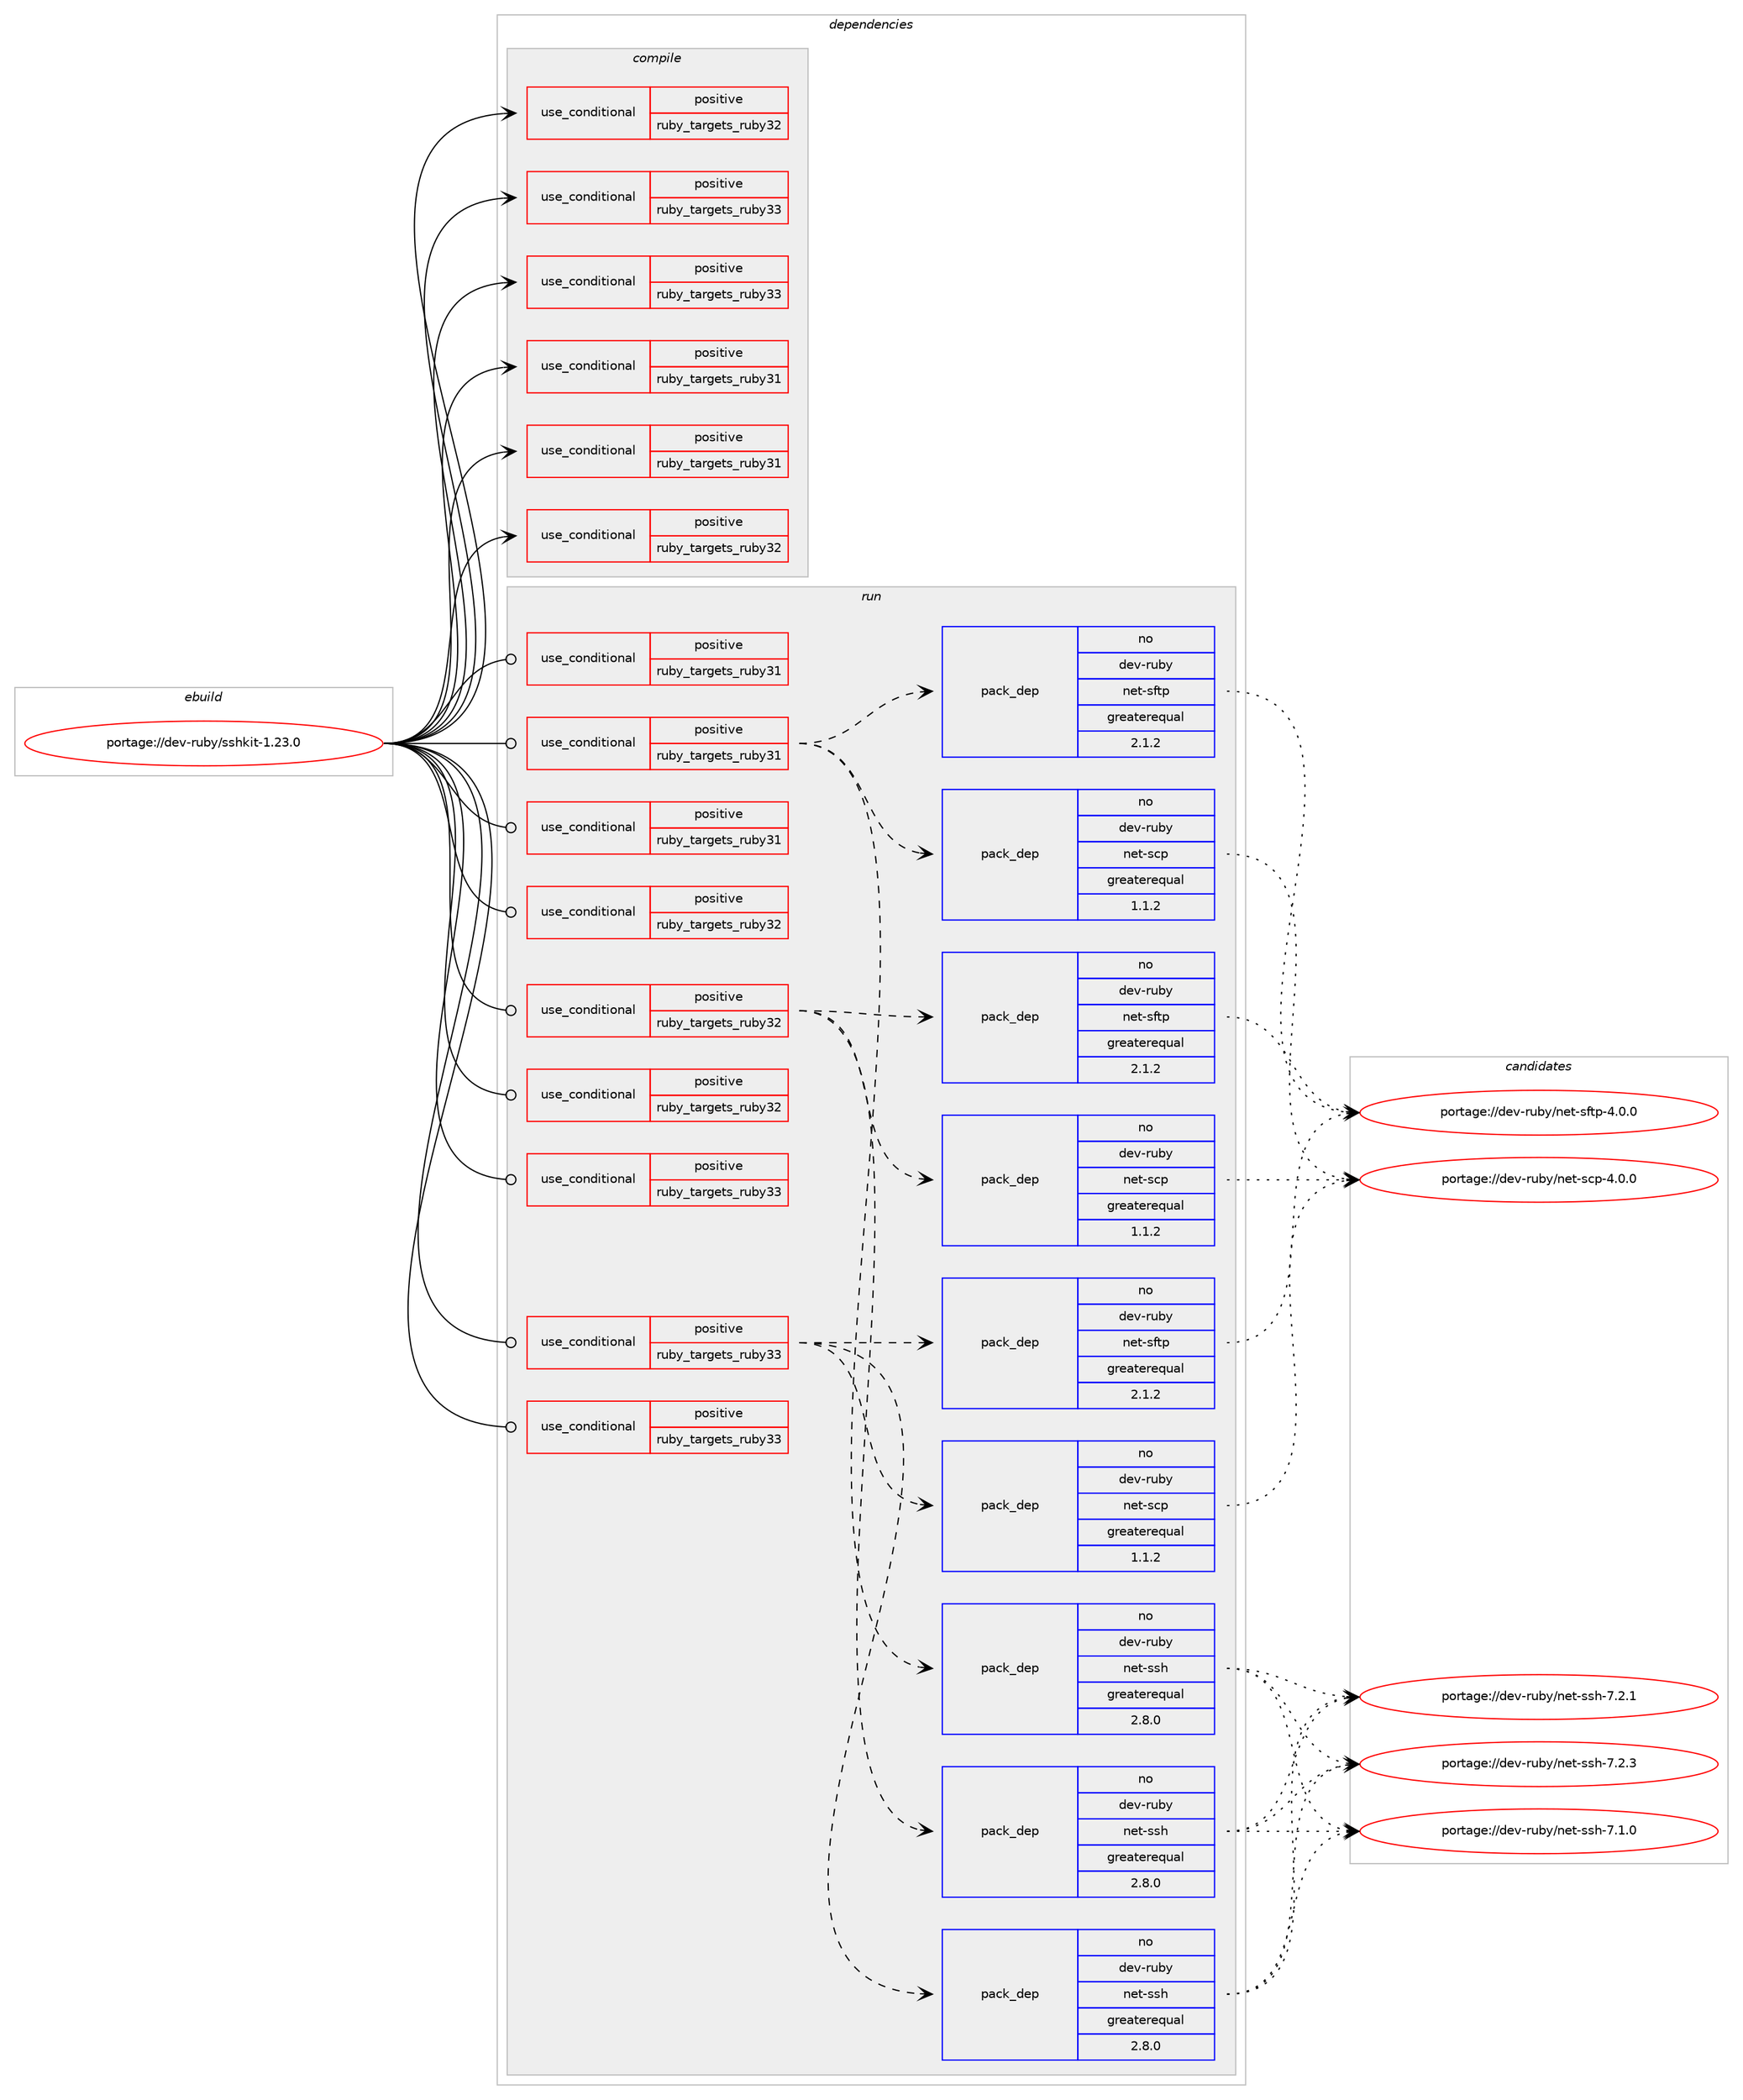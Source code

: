 digraph prolog {

# *************
# Graph options
# *************

newrank=true;
concentrate=true;
compound=true;
graph [rankdir=LR,fontname=Helvetica,fontsize=10,ranksep=1.5];#, ranksep=2.5, nodesep=0.2];
edge  [arrowhead=vee];
node  [fontname=Helvetica,fontsize=10];

# **********
# The ebuild
# **********

subgraph cluster_leftcol {
color=gray;
rank=same;
label=<<i>ebuild</i>>;
id [label="portage://dev-ruby/sshkit-1.23.0", color=red, width=4, href="../dev-ruby/sshkit-1.23.0.svg"];
}

# ****************
# The dependencies
# ****************

subgraph cluster_midcol {
color=gray;
label=<<i>dependencies</i>>;
subgraph cluster_compile {
fillcolor="#eeeeee";
style=filled;
label=<<i>compile</i>>;
subgraph cond55674 {
dependency104742 [label=<<TABLE BORDER="0" CELLBORDER="1" CELLSPACING="0" CELLPADDING="4"><TR><TD ROWSPAN="3" CELLPADDING="10">use_conditional</TD></TR><TR><TD>positive</TD></TR><TR><TD>ruby_targets_ruby31</TD></TR></TABLE>>, shape=none, color=red];
# *** BEGIN UNKNOWN DEPENDENCY TYPE (TODO) ***
# dependency104742 -> package_dependency(portage://dev-ruby/sshkit-1.23.0,install,no,dev-lang,ruby,none,[,,],[slot(3.1)],[])
# *** END UNKNOWN DEPENDENCY TYPE (TODO) ***

}
id:e -> dependency104742:w [weight=20,style="solid",arrowhead="vee"];
subgraph cond55675 {
dependency104743 [label=<<TABLE BORDER="0" CELLBORDER="1" CELLSPACING="0" CELLPADDING="4"><TR><TD ROWSPAN="3" CELLPADDING="10">use_conditional</TD></TR><TR><TD>positive</TD></TR><TR><TD>ruby_targets_ruby31</TD></TR></TABLE>>, shape=none, color=red];
# *** BEGIN UNKNOWN DEPENDENCY TYPE (TODO) ***
# dependency104743 -> package_dependency(portage://dev-ruby/sshkit-1.23.0,install,no,virtual,rubygems,none,[,,],[],[use(enable(ruby_targets_ruby31),negative)])
# *** END UNKNOWN DEPENDENCY TYPE (TODO) ***

}
id:e -> dependency104743:w [weight=20,style="solid",arrowhead="vee"];
subgraph cond55676 {
dependency104744 [label=<<TABLE BORDER="0" CELLBORDER="1" CELLSPACING="0" CELLPADDING="4"><TR><TD ROWSPAN="3" CELLPADDING="10">use_conditional</TD></TR><TR><TD>positive</TD></TR><TR><TD>ruby_targets_ruby32</TD></TR></TABLE>>, shape=none, color=red];
# *** BEGIN UNKNOWN DEPENDENCY TYPE (TODO) ***
# dependency104744 -> package_dependency(portage://dev-ruby/sshkit-1.23.0,install,no,dev-lang,ruby,none,[,,],[slot(3.2)],[])
# *** END UNKNOWN DEPENDENCY TYPE (TODO) ***

}
id:e -> dependency104744:w [weight=20,style="solid",arrowhead="vee"];
subgraph cond55677 {
dependency104745 [label=<<TABLE BORDER="0" CELLBORDER="1" CELLSPACING="0" CELLPADDING="4"><TR><TD ROWSPAN="3" CELLPADDING="10">use_conditional</TD></TR><TR><TD>positive</TD></TR><TR><TD>ruby_targets_ruby32</TD></TR></TABLE>>, shape=none, color=red];
# *** BEGIN UNKNOWN DEPENDENCY TYPE (TODO) ***
# dependency104745 -> package_dependency(portage://dev-ruby/sshkit-1.23.0,install,no,virtual,rubygems,none,[,,],[],[use(enable(ruby_targets_ruby32),negative)])
# *** END UNKNOWN DEPENDENCY TYPE (TODO) ***

}
id:e -> dependency104745:w [weight=20,style="solid",arrowhead="vee"];
subgraph cond55678 {
dependency104746 [label=<<TABLE BORDER="0" CELLBORDER="1" CELLSPACING="0" CELLPADDING="4"><TR><TD ROWSPAN="3" CELLPADDING="10">use_conditional</TD></TR><TR><TD>positive</TD></TR><TR><TD>ruby_targets_ruby33</TD></TR></TABLE>>, shape=none, color=red];
# *** BEGIN UNKNOWN DEPENDENCY TYPE (TODO) ***
# dependency104746 -> package_dependency(portage://dev-ruby/sshkit-1.23.0,install,no,dev-lang,ruby,none,[,,],[slot(3.3)],[])
# *** END UNKNOWN DEPENDENCY TYPE (TODO) ***

}
id:e -> dependency104746:w [weight=20,style="solid",arrowhead="vee"];
subgraph cond55679 {
dependency104747 [label=<<TABLE BORDER="0" CELLBORDER="1" CELLSPACING="0" CELLPADDING="4"><TR><TD ROWSPAN="3" CELLPADDING="10">use_conditional</TD></TR><TR><TD>positive</TD></TR><TR><TD>ruby_targets_ruby33</TD></TR></TABLE>>, shape=none, color=red];
# *** BEGIN UNKNOWN DEPENDENCY TYPE (TODO) ***
# dependency104747 -> package_dependency(portage://dev-ruby/sshkit-1.23.0,install,no,virtual,rubygems,none,[,,],[],[use(enable(ruby_targets_ruby33),negative)])
# *** END UNKNOWN DEPENDENCY TYPE (TODO) ***

}
id:e -> dependency104747:w [weight=20,style="solid",arrowhead="vee"];
}
subgraph cluster_compileandrun {
fillcolor="#eeeeee";
style=filled;
label=<<i>compile and run</i>>;
}
subgraph cluster_run {
fillcolor="#eeeeee";
style=filled;
label=<<i>run</i>>;
subgraph cond55680 {
dependency104748 [label=<<TABLE BORDER="0" CELLBORDER="1" CELLSPACING="0" CELLPADDING="4"><TR><TD ROWSPAN="3" CELLPADDING="10">use_conditional</TD></TR><TR><TD>positive</TD></TR><TR><TD>ruby_targets_ruby31</TD></TR></TABLE>>, shape=none, color=red];
# *** BEGIN UNKNOWN DEPENDENCY TYPE (TODO) ***
# dependency104748 -> package_dependency(portage://dev-ruby/sshkit-1.23.0,run,no,dev-lang,ruby,none,[,,],[slot(3.1)],[])
# *** END UNKNOWN DEPENDENCY TYPE (TODO) ***

}
id:e -> dependency104748:w [weight=20,style="solid",arrowhead="odot"];
subgraph cond55681 {
dependency104749 [label=<<TABLE BORDER="0" CELLBORDER="1" CELLSPACING="0" CELLPADDING="4"><TR><TD ROWSPAN="3" CELLPADDING="10">use_conditional</TD></TR><TR><TD>positive</TD></TR><TR><TD>ruby_targets_ruby31</TD></TR></TABLE>>, shape=none, color=red];
# *** BEGIN UNKNOWN DEPENDENCY TYPE (TODO) ***
# dependency104749 -> package_dependency(portage://dev-ruby/sshkit-1.23.0,run,no,dev-ruby,base64,none,[,,],[],[use(enable(ruby_targets_ruby31),negative)])
# *** END UNKNOWN DEPENDENCY TYPE (TODO) ***

subgraph pack47699 {
dependency104750 [label=<<TABLE BORDER="0" CELLBORDER="1" CELLSPACING="0" CELLPADDING="4" WIDTH="220"><TR><TD ROWSPAN="6" CELLPADDING="30">pack_dep</TD></TR><TR><TD WIDTH="110">no</TD></TR><TR><TD>dev-ruby</TD></TR><TR><TD>net-ssh</TD></TR><TR><TD>greaterequal</TD></TR><TR><TD>2.8.0</TD></TR></TABLE>>, shape=none, color=blue];
}
dependency104749:e -> dependency104750:w [weight=20,style="dashed",arrowhead="vee"];
subgraph pack47700 {
dependency104751 [label=<<TABLE BORDER="0" CELLBORDER="1" CELLSPACING="0" CELLPADDING="4" WIDTH="220"><TR><TD ROWSPAN="6" CELLPADDING="30">pack_dep</TD></TR><TR><TD WIDTH="110">no</TD></TR><TR><TD>dev-ruby</TD></TR><TR><TD>net-scp</TD></TR><TR><TD>greaterequal</TD></TR><TR><TD>1.1.2</TD></TR></TABLE>>, shape=none, color=blue];
}
dependency104749:e -> dependency104751:w [weight=20,style="dashed",arrowhead="vee"];
subgraph pack47701 {
dependency104752 [label=<<TABLE BORDER="0" CELLBORDER="1" CELLSPACING="0" CELLPADDING="4" WIDTH="220"><TR><TD ROWSPAN="6" CELLPADDING="30">pack_dep</TD></TR><TR><TD WIDTH="110">no</TD></TR><TR><TD>dev-ruby</TD></TR><TR><TD>net-sftp</TD></TR><TR><TD>greaterequal</TD></TR><TR><TD>2.1.2</TD></TR></TABLE>>, shape=none, color=blue];
}
dependency104749:e -> dependency104752:w [weight=20,style="dashed",arrowhead="vee"];
}
id:e -> dependency104749:w [weight=20,style="solid",arrowhead="odot"];
subgraph cond55682 {
dependency104753 [label=<<TABLE BORDER="0" CELLBORDER="1" CELLSPACING="0" CELLPADDING="4"><TR><TD ROWSPAN="3" CELLPADDING="10">use_conditional</TD></TR><TR><TD>positive</TD></TR><TR><TD>ruby_targets_ruby31</TD></TR></TABLE>>, shape=none, color=red];
# *** BEGIN UNKNOWN DEPENDENCY TYPE (TODO) ***
# dependency104753 -> package_dependency(portage://dev-ruby/sshkit-1.23.0,run,no,virtual,rubygems,none,[,,],[],[use(enable(ruby_targets_ruby31),negative)])
# *** END UNKNOWN DEPENDENCY TYPE (TODO) ***

}
id:e -> dependency104753:w [weight=20,style="solid",arrowhead="odot"];
subgraph cond55683 {
dependency104754 [label=<<TABLE BORDER="0" CELLBORDER="1" CELLSPACING="0" CELLPADDING="4"><TR><TD ROWSPAN="3" CELLPADDING="10">use_conditional</TD></TR><TR><TD>positive</TD></TR><TR><TD>ruby_targets_ruby32</TD></TR></TABLE>>, shape=none, color=red];
# *** BEGIN UNKNOWN DEPENDENCY TYPE (TODO) ***
# dependency104754 -> package_dependency(portage://dev-ruby/sshkit-1.23.0,run,no,dev-lang,ruby,none,[,,],[slot(3.2)],[])
# *** END UNKNOWN DEPENDENCY TYPE (TODO) ***

}
id:e -> dependency104754:w [weight=20,style="solid",arrowhead="odot"];
subgraph cond55684 {
dependency104755 [label=<<TABLE BORDER="0" CELLBORDER="1" CELLSPACING="0" CELLPADDING="4"><TR><TD ROWSPAN="3" CELLPADDING="10">use_conditional</TD></TR><TR><TD>positive</TD></TR><TR><TD>ruby_targets_ruby32</TD></TR></TABLE>>, shape=none, color=red];
# *** BEGIN UNKNOWN DEPENDENCY TYPE (TODO) ***
# dependency104755 -> package_dependency(portage://dev-ruby/sshkit-1.23.0,run,no,dev-ruby,base64,none,[,,],[],[use(enable(ruby_targets_ruby32),negative)])
# *** END UNKNOWN DEPENDENCY TYPE (TODO) ***

subgraph pack47702 {
dependency104756 [label=<<TABLE BORDER="0" CELLBORDER="1" CELLSPACING="0" CELLPADDING="4" WIDTH="220"><TR><TD ROWSPAN="6" CELLPADDING="30">pack_dep</TD></TR><TR><TD WIDTH="110">no</TD></TR><TR><TD>dev-ruby</TD></TR><TR><TD>net-ssh</TD></TR><TR><TD>greaterequal</TD></TR><TR><TD>2.8.0</TD></TR></TABLE>>, shape=none, color=blue];
}
dependency104755:e -> dependency104756:w [weight=20,style="dashed",arrowhead="vee"];
subgraph pack47703 {
dependency104757 [label=<<TABLE BORDER="0" CELLBORDER="1" CELLSPACING="0" CELLPADDING="4" WIDTH="220"><TR><TD ROWSPAN="6" CELLPADDING="30">pack_dep</TD></TR><TR><TD WIDTH="110">no</TD></TR><TR><TD>dev-ruby</TD></TR><TR><TD>net-scp</TD></TR><TR><TD>greaterequal</TD></TR><TR><TD>1.1.2</TD></TR></TABLE>>, shape=none, color=blue];
}
dependency104755:e -> dependency104757:w [weight=20,style="dashed",arrowhead="vee"];
subgraph pack47704 {
dependency104758 [label=<<TABLE BORDER="0" CELLBORDER="1" CELLSPACING="0" CELLPADDING="4" WIDTH="220"><TR><TD ROWSPAN="6" CELLPADDING="30">pack_dep</TD></TR><TR><TD WIDTH="110">no</TD></TR><TR><TD>dev-ruby</TD></TR><TR><TD>net-sftp</TD></TR><TR><TD>greaterequal</TD></TR><TR><TD>2.1.2</TD></TR></TABLE>>, shape=none, color=blue];
}
dependency104755:e -> dependency104758:w [weight=20,style="dashed",arrowhead="vee"];
}
id:e -> dependency104755:w [weight=20,style="solid",arrowhead="odot"];
subgraph cond55685 {
dependency104759 [label=<<TABLE BORDER="0" CELLBORDER="1" CELLSPACING="0" CELLPADDING="4"><TR><TD ROWSPAN="3" CELLPADDING="10">use_conditional</TD></TR><TR><TD>positive</TD></TR><TR><TD>ruby_targets_ruby32</TD></TR></TABLE>>, shape=none, color=red];
# *** BEGIN UNKNOWN DEPENDENCY TYPE (TODO) ***
# dependency104759 -> package_dependency(portage://dev-ruby/sshkit-1.23.0,run,no,virtual,rubygems,none,[,,],[],[use(enable(ruby_targets_ruby32),negative)])
# *** END UNKNOWN DEPENDENCY TYPE (TODO) ***

}
id:e -> dependency104759:w [weight=20,style="solid",arrowhead="odot"];
subgraph cond55686 {
dependency104760 [label=<<TABLE BORDER="0" CELLBORDER="1" CELLSPACING="0" CELLPADDING="4"><TR><TD ROWSPAN="3" CELLPADDING="10">use_conditional</TD></TR><TR><TD>positive</TD></TR><TR><TD>ruby_targets_ruby33</TD></TR></TABLE>>, shape=none, color=red];
# *** BEGIN UNKNOWN DEPENDENCY TYPE (TODO) ***
# dependency104760 -> package_dependency(portage://dev-ruby/sshkit-1.23.0,run,no,dev-lang,ruby,none,[,,],[slot(3.3)],[])
# *** END UNKNOWN DEPENDENCY TYPE (TODO) ***

}
id:e -> dependency104760:w [weight=20,style="solid",arrowhead="odot"];
subgraph cond55687 {
dependency104761 [label=<<TABLE BORDER="0" CELLBORDER="1" CELLSPACING="0" CELLPADDING="4"><TR><TD ROWSPAN="3" CELLPADDING="10">use_conditional</TD></TR><TR><TD>positive</TD></TR><TR><TD>ruby_targets_ruby33</TD></TR></TABLE>>, shape=none, color=red];
# *** BEGIN UNKNOWN DEPENDENCY TYPE (TODO) ***
# dependency104761 -> package_dependency(portage://dev-ruby/sshkit-1.23.0,run,no,dev-ruby,base64,none,[,,],[],[use(enable(ruby_targets_ruby33),negative)])
# *** END UNKNOWN DEPENDENCY TYPE (TODO) ***

subgraph pack47705 {
dependency104762 [label=<<TABLE BORDER="0" CELLBORDER="1" CELLSPACING="0" CELLPADDING="4" WIDTH="220"><TR><TD ROWSPAN="6" CELLPADDING="30">pack_dep</TD></TR><TR><TD WIDTH="110">no</TD></TR><TR><TD>dev-ruby</TD></TR><TR><TD>net-ssh</TD></TR><TR><TD>greaterequal</TD></TR><TR><TD>2.8.0</TD></TR></TABLE>>, shape=none, color=blue];
}
dependency104761:e -> dependency104762:w [weight=20,style="dashed",arrowhead="vee"];
subgraph pack47706 {
dependency104763 [label=<<TABLE BORDER="0" CELLBORDER="1" CELLSPACING="0" CELLPADDING="4" WIDTH="220"><TR><TD ROWSPAN="6" CELLPADDING="30">pack_dep</TD></TR><TR><TD WIDTH="110">no</TD></TR><TR><TD>dev-ruby</TD></TR><TR><TD>net-scp</TD></TR><TR><TD>greaterequal</TD></TR><TR><TD>1.1.2</TD></TR></TABLE>>, shape=none, color=blue];
}
dependency104761:e -> dependency104763:w [weight=20,style="dashed",arrowhead="vee"];
subgraph pack47707 {
dependency104764 [label=<<TABLE BORDER="0" CELLBORDER="1" CELLSPACING="0" CELLPADDING="4" WIDTH="220"><TR><TD ROWSPAN="6" CELLPADDING="30">pack_dep</TD></TR><TR><TD WIDTH="110">no</TD></TR><TR><TD>dev-ruby</TD></TR><TR><TD>net-sftp</TD></TR><TR><TD>greaterequal</TD></TR><TR><TD>2.1.2</TD></TR></TABLE>>, shape=none, color=blue];
}
dependency104761:e -> dependency104764:w [weight=20,style="dashed",arrowhead="vee"];
}
id:e -> dependency104761:w [weight=20,style="solid",arrowhead="odot"];
subgraph cond55688 {
dependency104765 [label=<<TABLE BORDER="0" CELLBORDER="1" CELLSPACING="0" CELLPADDING="4"><TR><TD ROWSPAN="3" CELLPADDING="10">use_conditional</TD></TR><TR><TD>positive</TD></TR><TR><TD>ruby_targets_ruby33</TD></TR></TABLE>>, shape=none, color=red];
# *** BEGIN UNKNOWN DEPENDENCY TYPE (TODO) ***
# dependency104765 -> package_dependency(portage://dev-ruby/sshkit-1.23.0,run,no,virtual,rubygems,none,[,,],[],[use(enable(ruby_targets_ruby33),negative)])
# *** END UNKNOWN DEPENDENCY TYPE (TODO) ***

}
id:e -> dependency104765:w [weight=20,style="solid",arrowhead="odot"];
}
}

# **************
# The candidates
# **************

subgraph cluster_choices {
rank=same;
color=gray;
label=<<i>candidates</i>>;

subgraph choice47699 {
color=black;
nodesep=1;
choice10010111845114117981214711010111645115115104455546494648 [label="portage://dev-ruby/net-ssh-7.1.0", color=red, width=4,href="../dev-ruby/net-ssh-7.1.0.svg"];
choice10010111845114117981214711010111645115115104455546504649 [label="portage://dev-ruby/net-ssh-7.2.1", color=red, width=4,href="../dev-ruby/net-ssh-7.2.1.svg"];
choice10010111845114117981214711010111645115115104455546504651 [label="portage://dev-ruby/net-ssh-7.2.3", color=red, width=4,href="../dev-ruby/net-ssh-7.2.3.svg"];
dependency104750:e -> choice10010111845114117981214711010111645115115104455546494648:w [style=dotted,weight="100"];
dependency104750:e -> choice10010111845114117981214711010111645115115104455546504649:w [style=dotted,weight="100"];
dependency104750:e -> choice10010111845114117981214711010111645115115104455546504651:w [style=dotted,weight="100"];
}
subgraph choice47700 {
color=black;
nodesep=1;
choice1001011184511411798121471101011164511599112455246484648 [label="portage://dev-ruby/net-scp-4.0.0", color=red, width=4,href="../dev-ruby/net-scp-4.0.0.svg"];
dependency104751:e -> choice1001011184511411798121471101011164511599112455246484648:w [style=dotted,weight="100"];
}
subgraph choice47701 {
color=black;
nodesep=1;
choice10010111845114117981214711010111645115102116112455246484648 [label="portage://dev-ruby/net-sftp-4.0.0", color=red, width=4,href="../dev-ruby/net-sftp-4.0.0.svg"];
dependency104752:e -> choice10010111845114117981214711010111645115102116112455246484648:w [style=dotted,weight="100"];
}
subgraph choice47702 {
color=black;
nodesep=1;
choice10010111845114117981214711010111645115115104455546494648 [label="portage://dev-ruby/net-ssh-7.1.0", color=red, width=4,href="../dev-ruby/net-ssh-7.1.0.svg"];
choice10010111845114117981214711010111645115115104455546504649 [label="portage://dev-ruby/net-ssh-7.2.1", color=red, width=4,href="../dev-ruby/net-ssh-7.2.1.svg"];
choice10010111845114117981214711010111645115115104455546504651 [label="portage://dev-ruby/net-ssh-7.2.3", color=red, width=4,href="../dev-ruby/net-ssh-7.2.3.svg"];
dependency104756:e -> choice10010111845114117981214711010111645115115104455546494648:w [style=dotted,weight="100"];
dependency104756:e -> choice10010111845114117981214711010111645115115104455546504649:w [style=dotted,weight="100"];
dependency104756:e -> choice10010111845114117981214711010111645115115104455546504651:w [style=dotted,weight="100"];
}
subgraph choice47703 {
color=black;
nodesep=1;
choice1001011184511411798121471101011164511599112455246484648 [label="portage://dev-ruby/net-scp-4.0.0", color=red, width=4,href="../dev-ruby/net-scp-4.0.0.svg"];
dependency104757:e -> choice1001011184511411798121471101011164511599112455246484648:w [style=dotted,weight="100"];
}
subgraph choice47704 {
color=black;
nodesep=1;
choice10010111845114117981214711010111645115102116112455246484648 [label="portage://dev-ruby/net-sftp-4.0.0", color=red, width=4,href="../dev-ruby/net-sftp-4.0.0.svg"];
dependency104758:e -> choice10010111845114117981214711010111645115102116112455246484648:w [style=dotted,weight="100"];
}
subgraph choice47705 {
color=black;
nodesep=1;
choice10010111845114117981214711010111645115115104455546494648 [label="portage://dev-ruby/net-ssh-7.1.0", color=red, width=4,href="../dev-ruby/net-ssh-7.1.0.svg"];
choice10010111845114117981214711010111645115115104455546504649 [label="portage://dev-ruby/net-ssh-7.2.1", color=red, width=4,href="../dev-ruby/net-ssh-7.2.1.svg"];
choice10010111845114117981214711010111645115115104455546504651 [label="portage://dev-ruby/net-ssh-7.2.3", color=red, width=4,href="../dev-ruby/net-ssh-7.2.3.svg"];
dependency104762:e -> choice10010111845114117981214711010111645115115104455546494648:w [style=dotted,weight="100"];
dependency104762:e -> choice10010111845114117981214711010111645115115104455546504649:w [style=dotted,weight="100"];
dependency104762:e -> choice10010111845114117981214711010111645115115104455546504651:w [style=dotted,weight="100"];
}
subgraph choice47706 {
color=black;
nodesep=1;
choice1001011184511411798121471101011164511599112455246484648 [label="portage://dev-ruby/net-scp-4.0.0", color=red, width=4,href="../dev-ruby/net-scp-4.0.0.svg"];
dependency104763:e -> choice1001011184511411798121471101011164511599112455246484648:w [style=dotted,weight="100"];
}
subgraph choice47707 {
color=black;
nodesep=1;
choice10010111845114117981214711010111645115102116112455246484648 [label="portage://dev-ruby/net-sftp-4.0.0", color=red, width=4,href="../dev-ruby/net-sftp-4.0.0.svg"];
dependency104764:e -> choice10010111845114117981214711010111645115102116112455246484648:w [style=dotted,weight="100"];
}
}

}

